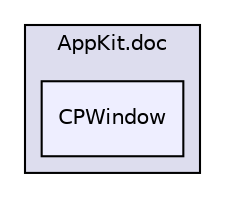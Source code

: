 digraph "AppKit.doc/CPWindow" {
  compound=true
  node [ fontsize="10", fontname="Helvetica"];
  edge [ labelfontsize="10", labelfontname="Helvetica"];
  subgraph clusterdir_0e4e8176c2dd688a0cdab60948de03e6 {
    graph [ bgcolor="#ddddee", pencolor="black", label="AppKit.doc" fontname="Helvetica", fontsize="10", URL="dir_0e4e8176c2dd688a0cdab60948de03e6.html"]
  dir_283af5193e6c45ea3f016e5258965c2d [shape=box, label="CPWindow", style="filled", fillcolor="#eeeeff", pencolor="black", URL="dir_283af5193e6c45ea3f016e5258965c2d.html"];
  }
}
